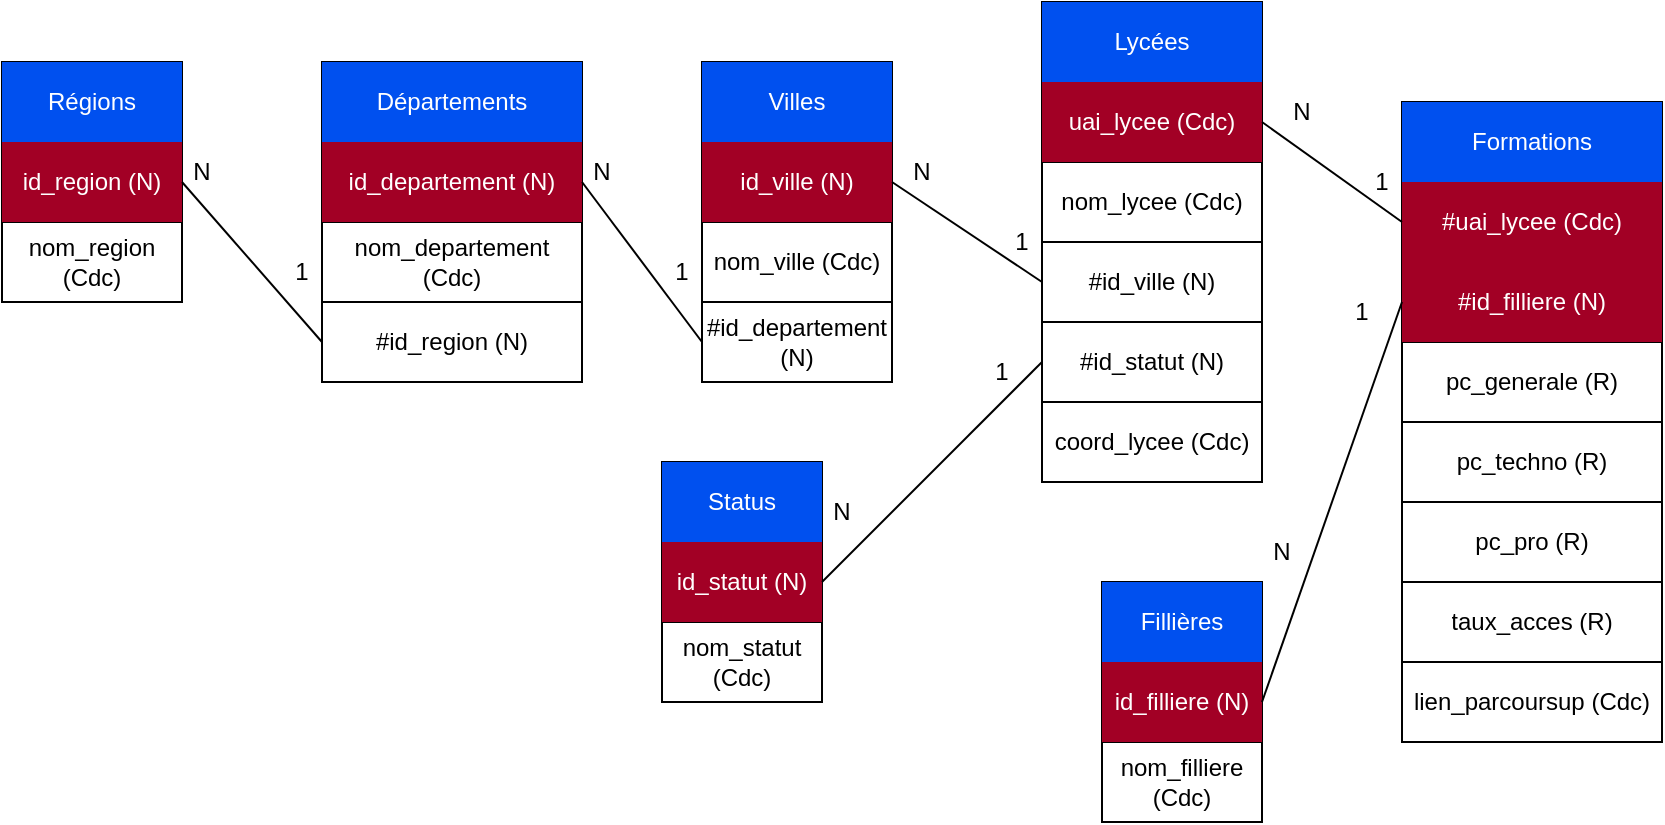 <mxfile>
    <diagram id="EVGLrl1QzusK8HvrGbYq" name="Page-1">
        <mxGraphModel dx="1645" dy="371" grid="1" gridSize="10" guides="1" tooltips="1" connect="1" arrows="1" fold="1" page="1" pageScale="1" pageWidth="850" pageHeight="1100" math="0" shadow="0">
            <root>
                <mxCell id="0"/>
                <mxCell id="1" parent="0"/>
                <mxCell id="2" value="" style="shape=table;startSize=0;container=1;collapsible=0;childLayout=tableLayout;" parent="1" vertex="1">
                    <mxGeometry x="-20" y="160" width="90" height="120" as="geometry"/>
                </mxCell>
                <mxCell id="3" value="" style="shape=tableRow;horizontal=0;startSize=0;swimlaneHead=0;swimlaneBody=0;top=0;left=0;bottom=0;right=0;collapsible=0;dropTarget=0;fillColor=none;points=[[0,0.5],[1,0.5]];portConstraint=eastwest;" parent="2" vertex="1">
                    <mxGeometry width="90" height="40" as="geometry"/>
                </mxCell>
                <mxCell id="4" value="Régions" style="shape=partialRectangle;html=1;whiteSpace=wrap;connectable=0;overflow=hidden;fillColor=#0050ef;top=0;left=0;bottom=0;right=0;pointerEvents=1;fontColor=#ffffff;strokeColor=#001DBC;" parent="3" vertex="1">
                    <mxGeometry width="90" height="40" as="geometry">
                        <mxRectangle width="90" height="40" as="alternateBounds"/>
                    </mxGeometry>
                </mxCell>
                <mxCell id="5" value="" style="shape=tableRow;horizontal=0;startSize=0;swimlaneHead=0;swimlaneBody=0;top=0;left=0;bottom=0;right=0;collapsible=0;dropTarget=0;fillColor=none;points=[[0,0.5],[1,0.5]];portConstraint=eastwest;" parent="2" vertex="1">
                    <mxGeometry y="40" width="90" height="40" as="geometry"/>
                </mxCell>
                <mxCell id="6" value="id_region (N)" style="shape=partialRectangle;html=1;whiteSpace=wrap;connectable=0;overflow=hidden;fillColor=#a20025;top=0;left=0;bottom=0;right=0;pointerEvents=1;fontColor=#ffffff;strokeColor=#6F0000;" parent="5" vertex="1">
                    <mxGeometry width="90" height="40" as="geometry">
                        <mxRectangle width="90" height="40" as="alternateBounds"/>
                    </mxGeometry>
                </mxCell>
                <mxCell id="7" value="" style="shape=tableRow;horizontal=0;startSize=0;swimlaneHead=0;swimlaneBody=0;top=0;left=0;bottom=0;right=0;collapsible=0;dropTarget=0;fillColor=none;points=[[0,0.5],[1,0.5]];portConstraint=eastwest;" parent="2" vertex="1">
                    <mxGeometry y="80" width="90" height="40" as="geometry"/>
                </mxCell>
                <mxCell id="8" value="nom_region (Cdc)" style="shape=partialRectangle;html=1;whiteSpace=wrap;connectable=0;overflow=hidden;fillColor=none;top=0;left=0;bottom=0;right=0;pointerEvents=1;" parent="7" vertex="1">
                    <mxGeometry width="90" height="40" as="geometry">
                        <mxRectangle width="90" height="40" as="alternateBounds"/>
                    </mxGeometry>
                </mxCell>
                <mxCell id="11" value="" style="shape=table;startSize=0;container=1;collapsible=0;childLayout=tableLayout;" parent="1" vertex="1">
                    <mxGeometry x="140" y="160" width="130" height="160" as="geometry"/>
                </mxCell>
                <mxCell id="12" value="" style="shape=tableRow;horizontal=0;startSize=0;swimlaneHead=0;swimlaneBody=0;top=0;left=0;bottom=0;right=0;collapsible=0;dropTarget=0;fillColor=none;points=[[0,0.5],[1,0.5]];portConstraint=eastwest;" parent="11" vertex="1">
                    <mxGeometry width="130" height="40" as="geometry"/>
                </mxCell>
                <mxCell id="13" value="Départements" style="shape=partialRectangle;html=1;whiteSpace=wrap;connectable=0;overflow=hidden;fillColor=#0050ef;top=0;left=0;bottom=0;right=0;pointerEvents=1;fontColor=#ffffff;strokeColor=#001DBC;" parent="12" vertex="1">
                    <mxGeometry width="130" height="40" as="geometry">
                        <mxRectangle width="130" height="40" as="alternateBounds"/>
                    </mxGeometry>
                </mxCell>
                <mxCell id="14" value="" style="shape=tableRow;horizontal=0;startSize=0;swimlaneHead=0;swimlaneBody=0;top=0;left=0;bottom=0;right=0;collapsible=0;dropTarget=0;fillColor=none;points=[[0,0.5],[1,0.5]];portConstraint=eastwest;" parent="11" vertex="1">
                    <mxGeometry y="40" width="130" height="40" as="geometry"/>
                </mxCell>
                <mxCell id="15" value="id_departement (N)" style="shape=partialRectangle;html=1;whiteSpace=wrap;connectable=0;overflow=hidden;fillColor=#a20025;top=0;left=0;bottom=0;right=0;pointerEvents=1;fontColor=#ffffff;strokeColor=#6F0000;" parent="14" vertex="1">
                    <mxGeometry width="130" height="40" as="geometry">
                        <mxRectangle width="130" height="40" as="alternateBounds"/>
                    </mxGeometry>
                </mxCell>
                <mxCell id="16" value="" style="shape=tableRow;horizontal=0;startSize=0;swimlaneHead=0;swimlaneBody=0;top=0;left=0;bottom=0;right=0;collapsible=0;dropTarget=0;fillColor=none;points=[[0,0.5],[1,0.5]];portConstraint=eastwest;" parent="11" vertex="1">
                    <mxGeometry y="80" width="130" height="40" as="geometry"/>
                </mxCell>
                <mxCell id="17" value="nom_departement (Cdc)" style="shape=partialRectangle;html=1;whiteSpace=wrap;connectable=0;overflow=hidden;fillColor=none;top=0;left=0;bottom=0;right=0;pointerEvents=1;" parent="16" vertex="1">
                    <mxGeometry width="130" height="40" as="geometry">
                        <mxRectangle width="130" height="40" as="alternateBounds"/>
                    </mxGeometry>
                </mxCell>
                <mxCell id="18" value="" style="shape=tableRow;horizontal=0;startSize=0;swimlaneHead=0;swimlaneBody=0;top=0;left=0;bottom=0;right=0;collapsible=0;dropTarget=0;fillColor=none;points=[[0,0.5],[1,0.5]];portConstraint=eastwest;" parent="11" vertex="1">
                    <mxGeometry y="120" width="130" height="40" as="geometry"/>
                </mxCell>
                <mxCell id="19" value="#id_region (N)" style="shape=partialRectangle;html=1;whiteSpace=wrap;connectable=0;overflow=hidden;fillColor=none;top=0;left=0;bottom=0;right=0;pointerEvents=1;" parent="18" vertex="1">
                    <mxGeometry width="130" height="40" as="geometry">
                        <mxRectangle width="130" height="40" as="alternateBounds"/>
                    </mxGeometry>
                </mxCell>
                <mxCell id="20" value="" style="shape=table;startSize=0;container=1;collapsible=0;childLayout=tableLayout;" parent="1" vertex="1">
                    <mxGeometry x="330" y="160" width="95" height="160" as="geometry"/>
                </mxCell>
                <mxCell id="21" value="" style="shape=tableRow;horizontal=0;startSize=0;swimlaneHead=0;swimlaneBody=0;top=0;left=0;bottom=0;right=0;collapsible=0;dropTarget=0;fillColor=none;points=[[0,0.5],[1,0.5]];portConstraint=eastwest;" parent="20" vertex="1">
                    <mxGeometry width="95" height="40" as="geometry"/>
                </mxCell>
                <mxCell id="22" value="Villes" style="shape=partialRectangle;html=1;whiteSpace=wrap;connectable=0;overflow=hidden;fillColor=#0050ef;top=0;left=0;bottom=0;right=0;pointerEvents=1;fontColor=#ffffff;strokeColor=#001DBC;" parent="21" vertex="1">
                    <mxGeometry width="95" height="40" as="geometry">
                        <mxRectangle width="95" height="40" as="alternateBounds"/>
                    </mxGeometry>
                </mxCell>
                <mxCell id="23" value="" style="shape=tableRow;horizontal=0;startSize=0;swimlaneHead=0;swimlaneBody=0;top=0;left=0;bottom=0;right=0;collapsible=0;dropTarget=0;fillColor=none;points=[[0,0.5],[1,0.5]];portConstraint=eastwest;" parent="20" vertex="1">
                    <mxGeometry y="40" width="95" height="40" as="geometry"/>
                </mxCell>
                <mxCell id="24" value="id_ville (N)" style="shape=partialRectangle;html=1;whiteSpace=wrap;connectable=0;overflow=hidden;fillColor=#a20025;top=0;left=0;bottom=0;right=0;pointerEvents=1;fontColor=#ffffff;strokeColor=#6F0000;" parent="23" vertex="1">
                    <mxGeometry width="95" height="40" as="geometry">
                        <mxRectangle width="95" height="40" as="alternateBounds"/>
                    </mxGeometry>
                </mxCell>
                <mxCell id="25" value="" style="shape=tableRow;horizontal=0;startSize=0;swimlaneHead=0;swimlaneBody=0;top=0;left=0;bottom=0;right=0;collapsible=0;dropTarget=0;fillColor=none;points=[[0,0.5],[1,0.5]];portConstraint=eastwest;" parent="20" vertex="1">
                    <mxGeometry y="80" width="95" height="40" as="geometry"/>
                </mxCell>
                <mxCell id="26" value="nom_ville (Cdc)" style="shape=partialRectangle;html=1;whiteSpace=wrap;connectable=0;overflow=hidden;fillColor=none;top=0;left=0;bottom=0;right=0;pointerEvents=1;" parent="25" vertex="1">
                    <mxGeometry width="95" height="40" as="geometry">
                        <mxRectangle width="95" height="40" as="alternateBounds"/>
                    </mxGeometry>
                </mxCell>
                <mxCell id="27" value="" style="shape=tableRow;horizontal=0;startSize=0;swimlaneHead=0;swimlaneBody=0;top=0;left=0;bottom=0;right=0;collapsible=0;dropTarget=0;fillColor=none;points=[[0,0.5],[1,0.5]];portConstraint=eastwest;" parent="20" vertex="1">
                    <mxGeometry y="120" width="95" height="40" as="geometry"/>
                </mxCell>
                <mxCell id="28" value="#id_departement (N)" style="shape=partialRectangle;html=1;whiteSpace=wrap;connectable=0;overflow=hidden;fillColor=none;top=0;left=0;bottom=0;right=0;pointerEvents=1;" parent="27" vertex="1">
                    <mxGeometry width="95" height="40" as="geometry">
                        <mxRectangle width="95" height="40" as="alternateBounds"/>
                    </mxGeometry>
                </mxCell>
                <mxCell id="29" value="" style="shape=table;startSize=0;container=1;collapsible=0;childLayout=tableLayout;" parent="1" vertex="1">
                    <mxGeometry x="500" y="130" width="110" height="240" as="geometry"/>
                </mxCell>
                <mxCell id="30" value="" style="shape=tableRow;horizontal=0;startSize=0;swimlaneHead=0;swimlaneBody=0;top=0;left=0;bottom=0;right=0;collapsible=0;dropTarget=0;fillColor=none;points=[[0,0.5],[1,0.5]];portConstraint=eastwest;" parent="29" vertex="1">
                    <mxGeometry width="110" height="40" as="geometry"/>
                </mxCell>
                <mxCell id="31" value="Lycées" style="shape=partialRectangle;html=1;whiteSpace=wrap;connectable=0;overflow=hidden;fillColor=#0050ef;top=0;left=0;bottom=0;right=0;pointerEvents=1;fontColor=#ffffff;strokeColor=#001DBC;" parent="30" vertex="1">
                    <mxGeometry width="110" height="40" as="geometry">
                        <mxRectangle width="110" height="40" as="alternateBounds"/>
                    </mxGeometry>
                </mxCell>
                <mxCell id="32" value="" style="shape=tableRow;horizontal=0;startSize=0;swimlaneHead=0;swimlaneBody=0;top=0;left=0;bottom=0;right=0;collapsible=0;dropTarget=0;fillColor=none;points=[[0,0.5],[1,0.5]];portConstraint=eastwest;" parent="29" vertex="1">
                    <mxGeometry y="40" width="110" height="40" as="geometry"/>
                </mxCell>
                <mxCell id="33" value="uai_lycee (Cdc)" style="shape=partialRectangle;html=1;whiteSpace=wrap;connectable=0;overflow=hidden;fillColor=#a20025;top=0;left=0;bottom=0;right=0;pointerEvents=1;fontColor=#ffffff;strokeColor=#6F0000;" parent="32" vertex="1">
                    <mxGeometry width="110" height="40" as="geometry">
                        <mxRectangle width="110" height="40" as="alternateBounds"/>
                    </mxGeometry>
                </mxCell>
                <mxCell id="34" value="" style="shape=tableRow;horizontal=0;startSize=0;swimlaneHead=0;swimlaneBody=0;top=0;left=0;bottom=0;right=0;collapsible=0;dropTarget=0;fillColor=none;points=[[0,0.5],[1,0.5]];portConstraint=eastwest;" parent="29" vertex="1">
                    <mxGeometry y="80" width="110" height="40" as="geometry"/>
                </mxCell>
                <mxCell id="35" value="nom_lycee (Cdc)" style="shape=partialRectangle;html=1;whiteSpace=wrap;connectable=0;overflow=hidden;fillColor=none;top=0;left=0;bottom=0;right=0;pointerEvents=1;" parent="34" vertex="1">
                    <mxGeometry width="110" height="40" as="geometry">
                        <mxRectangle width="110" height="40" as="alternateBounds"/>
                    </mxGeometry>
                </mxCell>
                <mxCell id="36" value="" style="shape=tableRow;horizontal=0;startSize=0;swimlaneHead=0;swimlaneBody=0;top=0;left=0;bottom=0;right=0;collapsible=0;dropTarget=0;fillColor=none;points=[[0,0.5],[1,0.5]];portConstraint=eastwest;" parent="29" vertex="1">
                    <mxGeometry y="120" width="110" height="40" as="geometry"/>
                </mxCell>
                <mxCell id="37" value="#id_ville (N)" style="shape=partialRectangle;html=1;whiteSpace=wrap;connectable=0;overflow=hidden;fillColor=none;top=0;left=0;bottom=0;right=0;pointerEvents=1;" parent="36" vertex="1">
                    <mxGeometry width="110" height="40" as="geometry">
                        <mxRectangle width="110" height="40" as="alternateBounds"/>
                    </mxGeometry>
                </mxCell>
                <mxCell id="72" style="shape=tableRow;horizontal=0;startSize=0;swimlaneHead=0;swimlaneBody=0;top=0;left=0;bottom=0;right=0;collapsible=0;dropTarget=0;fillColor=none;points=[[0,0.5],[1,0.5]];portConstraint=eastwest;" parent="29" vertex="1">
                    <mxGeometry y="160" width="110" height="40" as="geometry"/>
                </mxCell>
                <mxCell id="73" value="#id_statut (N)" style="shape=partialRectangle;html=1;whiteSpace=wrap;connectable=0;overflow=hidden;fillColor=none;top=0;left=0;bottom=0;right=0;pointerEvents=1;" parent="72" vertex="1">
                    <mxGeometry width="110" height="40" as="geometry">
                        <mxRectangle width="110" height="40" as="alternateBounds"/>
                    </mxGeometry>
                </mxCell>
                <mxCell id="79" style="shape=tableRow;horizontal=0;startSize=0;swimlaneHead=0;swimlaneBody=0;top=0;left=0;bottom=0;right=0;collapsible=0;dropTarget=0;fillColor=none;points=[[0,0.5],[1,0.5]];portConstraint=eastwest;" parent="29" vertex="1">
                    <mxGeometry y="200" width="110" height="40" as="geometry"/>
                </mxCell>
                <mxCell id="80" value="coord_lycee (Cdc)" style="shape=partialRectangle;html=1;whiteSpace=wrap;connectable=0;overflow=hidden;fillColor=none;top=0;left=0;bottom=0;right=0;pointerEvents=1;" parent="79" vertex="1">
                    <mxGeometry width="110" height="40" as="geometry">
                        <mxRectangle width="110" height="40" as="alternateBounds"/>
                    </mxGeometry>
                </mxCell>
                <mxCell id="38" value="" style="shape=table;startSize=0;container=1;collapsible=0;childLayout=tableLayout;" parent="1" vertex="1">
                    <mxGeometry x="680" y="180" width="130" height="320" as="geometry"/>
                </mxCell>
                <mxCell id="41" value="" style="shape=tableRow;horizontal=0;startSize=0;swimlaneHead=0;swimlaneBody=0;top=0;left=0;bottom=0;right=0;collapsible=0;dropTarget=0;fillColor=none;points=[[0,0.5],[1,0.5]];portConstraint=eastwest;" parent="38" vertex="1">
                    <mxGeometry width="130" height="40" as="geometry"/>
                </mxCell>
                <mxCell id="42" value="Formations" style="shape=partialRectangle;html=1;whiteSpace=wrap;connectable=0;overflow=hidden;fillColor=#0050ef;top=0;left=0;bottom=0;right=0;pointerEvents=1;fontColor=#ffffff;strokeColor=#001DBC;" parent="41" vertex="1">
                    <mxGeometry width="130" height="40" as="geometry">
                        <mxRectangle width="130" height="40" as="alternateBounds"/>
                    </mxGeometry>
                </mxCell>
                <mxCell id="43" value="" style="shape=tableRow;horizontal=0;startSize=0;swimlaneHead=0;swimlaneBody=0;top=0;left=0;bottom=0;right=0;collapsible=0;dropTarget=0;fillColor=none;points=[[0,0.5],[1,0.5]];portConstraint=eastwest;" parent="38" vertex="1">
                    <mxGeometry y="40" width="130" height="40" as="geometry"/>
                </mxCell>
                <mxCell id="44" value="#uai_lycee (Cdc)" style="shape=partialRectangle;html=1;whiteSpace=wrap;connectable=0;overflow=hidden;fillColor=#a20025;top=0;left=0;bottom=0;right=0;pointerEvents=1;fontColor=#ffffff;strokeColor=#6F0000;" parent="43" vertex="1">
                    <mxGeometry width="130" height="40" as="geometry">
                        <mxRectangle width="130" height="40" as="alternateBounds"/>
                    </mxGeometry>
                </mxCell>
                <mxCell id="39" value="" style="shape=tableRow;horizontal=0;startSize=0;swimlaneHead=0;swimlaneBody=0;top=0;left=0;bottom=0;right=0;collapsible=0;dropTarget=0;fillColor=none;points=[[0,0.5],[1,0.5]];portConstraint=eastwest;" parent="38" vertex="1">
                    <mxGeometry y="80" width="130" height="40" as="geometry"/>
                </mxCell>
                <mxCell id="40" value="#id_filliere (N)" style="shape=partialRectangle;html=1;whiteSpace=wrap;connectable=0;overflow=hidden;fillColor=#a20025;top=0;left=0;bottom=0;right=0;pointerEvents=1;fontColor=#ffffff;strokeColor=#6F0000;" parent="39" vertex="1">
                    <mxGeometry width="130" height="40" as="geometry">
                        <mxRectangle width="130" height="40" as="alternateBounds"/>
                    </mxGeometry>
                </mxCell>
                <mxCell id="64" style="shape=tableRow;horizontal=0;startSize=0;swimlaneHead=0;swimlaneBody=0;top=0;left=0;bottom=0;right=0;collapsible=0;dropTarget=0;fillColor=none;points=[[0,0.5],[1,0.5]];portConstraint=eastwest;" parent="38" vertex="1">
                    <mxGeometry y="120" width="130" height="40" as="geometry"/>
                </mxCell>
                <mxCell id="65" value="pc_generale (R)" style="shape=partialRectangle;html=1;whiteSpace=wrap;connectable=0;overflow=hidden;fillColor=none;top=0;left=0;bottom=0;right=0;pointerEvents=1;" parent="64" vertex="1">
                    <mxGeometry width="130" height="40" as="geometry">
                        <mxRectangle width="130" height="40" as="alternateBounds"/>
                    </mxGeometry>
                </mxCell>
                <mxCell id="70" style="shape=tableRow;horizontal=0;startSize=0;swimlaneHead=0;swimlaneBody=0;top=0;left=0;bottom=0;right=0;collapsible=0;dropTarget=0;fillColor=none;points=[[0,0.5],[1,0.5]];portConstraint=eastwest;" parent="38" vertex="1">
                    <mxGeometry y="160" width="130" height="40" as="geometry"/>
                </mxCell>
                <mxCell id="71" value="pc_techno (R)" style="shape=partialRectangle;html=1;whiteSpace=wrap;connectable=0;overflow=hidden;fillColor=none;top=0;left=0;bottom=0;right=0;pointerEvents=1;" parent="70" vertex="1">
                    <mxGeometry width="130" height="40" as="geometry">
                        <mxRectangle width="130" height="40" as="alternateBounds"/>
                    </mxGeometry>
                </mxCell>
                <mxCell id="68" style="shape=tableRow;horizontal=0;startSize=0;swimlaneHead=0;swimlaneBody=0;top=0;left=0;bottom=0;right=0;collapsible=0;dropTarget=0;fillColor=none;points=[[0,0.5],[1,0.5]];portConstraint=eastwest;" parent="38" vertex="1">
                    <mxGeometry y="200" width="130" height="40" as="geometry"/>
                </mxCell>
                <mxCell id="69" value="pc_pro (R)" style="shape=partialRectangle;html=1;whiteSpace=wrap;connectable=0;overflow=hidden;fillColor=none;top=0;left=0;bottom=0;right=0;pointerEvents=1;" parent="68" vertex="1">
                    <mxGeometry width="130" height="40" as="geometry">
                        <mxRectangle width="130" height="40" as="alternateBounds"/>
                    </mxGeometry>
                </mxCell>
                <mxCell id="66" style="shape=tableRow;horizontal=0;startSize=0;swimlaneHead=0;swimlaneBody=0;top=0;left=0;bottom=0;right=0;collapsible=0;dropTarget=0;fillColor=none;points=[[0,0.5],[1,0.5]];portConstraint=eastwest;" parent="38" vertex="1">
                    <mxGeometry y="240" width="130" height="40" as="geometry"/>
                </mxCell>
                <mxCell id="67" value="taux_acces (R)" style="shape=partialRectangle;html=1;whiteSpace=wrap;connectable=0;overflow=hidden;fillColor=none;top=0;left=0;bottom=0;right=0;pointerEvents=1;" parent="66" vertex="1">
                    <mxGeometry width="130" height="40" as="geometry">
                        <mxRectangle width="130" height="40" as="alternateBounds"/>
                    </mxGeometry>
                </mxCell>
                <mxCell id="77" style="shape=tableRow;horizontal=0;startSize=0;swimlaneHead=0;swimlaneBody=0;top=0;left=0;bottom=0;right=0;collapsible=0;dropTarget=0;fillColor=none;points=[[0,0.5],[1,0.5]];portConstraint=eastwest;" parent="38" vertex="1">
                    <mxGeometry y="280" width="130" height="40" as="geometry"/>
                </mxCell>
                <mxCell id="78" value="lien_parcoursup (Cdc)" style="shape=partialRectangle;html=1;whiteSpace=wrap;connectable=0;overflow=hidden;fillColor=none;top=0;left=0;bottom=0;right=0;pointerEvents=1;" parent="77" vertex="1">
                    <mxGeometry width="130" height="40" as="geometry">
                        <mxRectangle width="130" height="40" as="alternateBounds"/>
                    </mxGeometry>
                </mxCell>
                <mxCell id="45" value="" style="shape=table;startSize=0;container=1;collapsible=0;childLayout=tableLayout;" parent="1" vertex="1">
                    <mxGeometry x="530" y="420" width="80" height="120" as="geometry"/>
                </mxCell>
                <mxCell id="46" value="" style="shape=tableRow;horizontal=0;startSize=0;swimlaneHead=0;swimlaneBody=0;top=0;left=0;bottom=0;right=0;collapsible=0;dropTarget=0;fillColor=none;points=[[0,0.5],[1,0.5]];portConstraint=eastwest;" parent="45" vertex="1">
                    <mxGeometry width="80" height="40" as="geometry"/>
                </mxCell>
                <mxCell id="47" value="Fillières" style="shape=partialRectangle;html=1;whiteSpace=wrap;connectable=0;overflow=hidden;fillColor=#0050ef;top=0;left=0;bottom=0;right=0;pointerEvents=1;fontColor=#ffffff;strokeColor=#001DBC;" parent="46" vertex="1">
                    <mxGeometry width="80" height="40" as="geometry">
                        <mxRectangle width="80" height="40" as="alternateBounds"/>
                    </mxGeometry>
                </mxCell>
                <mxCell id="48" value="" style="shape=tableRow;horizontal=0;startSize=0;swimlaneHead=0;swimlaneBody=0;top=0;left=0;bottom=0;right=0;collapsible=0;dropTarget=0;fillColor=#a20025;points=[[0,0.5],[1,0.5]];portConstraint=eastwest;fontColor=#ffffff;strokeColor=#6F0000;" parent="45" vertex="1">
                    <mxGeometry y="40" width="80" height="40" as="geometry"/>
                </mxCell>
                <mxCell id="49" value="id_filliere (N)" style="shape=partialRectangle;html=1;whiteSpace=wrap;connectable=0;overflow=hidden;fillColor=none;top=0;left=0;bottom=0;right=0;pointerEvents=1;fontColor=#ffffff;strokeColor=#6F0000;" parent="48" vertex="1">
                    <mxGeometry width="80" height="40" as="geometry">
                        <mxRectangle width="80" height="40" as="alternateBounds"/>
                    </mxGeometry>
                </mxCell>
                <mxCell id="50" value="" style="shape=tableRow;horizontal=0;startSize=0;swimlaneHead=0;swimlaneBody=0;top=0;left=0;bottom=0;right=0;collapsible=0;dropTarget=0;fillColor=none;points=[[0,0.5],[1,0.5]];portConstraint=eastwest;" parent="45" vertex="1">
                    <mxGeometry y="80" width="80" height="40" as="geometry"/>
                </mxCell>
                <mxCell id="51" value="nom_filliere (Cdc)" style="shape=partialRectangle;html=1;whiteSpace=wrap;connectable=0;overflow=hidden;fillColor=none;top=0;left=0;bottom=0;right=0;pointerEvents=1;" parent="50" vertex="1">
                    <mxGeometry width="80" height="40" as="geometry">
                        <mxRectangle width="80" height="40" as="alternateBounds"/>
                    </mxGeometry>
                </mxCell>
                <mxCell id="52" value="" style="shape=table;startSize=0;container=1;collapsible=0;childLayout=tableLayout;" parent="1" vertex="1">
                    <mxGeometry x="310" y="360" width="80" height="120" as="geometry"/>
                </mxCell>
                <mxCell id="53" value="" style="shape=tableRow;horizontal=0;startSize=0;swimlaneHead=0;swimlaneBody=0;top=0;left=0;bottom=0;right=0;collapsible=0;dropTarget=0;fillColor=none;points=[[0,0.5],[1,0.5]];portConstraint=eastwest;" parent="52" vertex="1">
                    <mxGeometry width="80" height="40" as="geometry"/>
                </mxCell>
                <mxCell id="54" value="Status" style="shape=partialRectangle;html=1;whiteSpace=wrap;connectable=0;overflow=hidden;fillColor=#0050ef;top=0;left=0;bottom=0;right=0;pointerEvents=1;fontColor=#ffffff;strokeColor=#001DBC;" parent="53" vertex="1">
                    <mxGeometry width="80" height="40" as="geometry">
                        <mxRectangle width="80" height="40" as="alternateBounds"/>
                    </mxGeometry>
                </mxCell>
                <mxCell id="55" value="" style="shape=tableRow;horizontal=0;startSize=0;swimlaneHead=0;swimlaneBody=0;top=0;left=0;bottom=0;right=0;collapsible=0;dropTarget=0;fillColor=none;points=[[0,0.5],[1,0.5]];portConstraint=eastwest;" parent="52" vertex="1">
                    <mxGeometry y="40" width="80" height="40" as="geometry"/>
                </mxCell>
                <mxCell id="56" value="id_statut (N)" style="shape=partialRectangle;html=1;whiteSpace=wrap;connectable=0;overflow=hidden;fillColor=#a20025;top=0;left=0;bottom=0;right=0;pointerEvents=1;fontColor=#ffffff;strokeColor=#6F0000;" parent="55" vertex="1">
                    <mxGeometry width="80" height="40" as="geometry">
                        <mxRectangle width="80" height="40" as="alternateBounds"/>
                    </mxGeometry>
                </mxCell>
                <mxCell id="57" value="" style="shape=tableRow;horizontal=0;startSize=0;swimlaneHead=0;swimlaneBody=0;top=0;left=0;bottom=0;right=0;collapsible=0;dropTarget=0;fillColor=none;points=[[0,0.5],[1,0.5]];portConstraint=eastwest;" parent="52" vertex="1">
                    <mxGeometry y="80" width="80" height="40" as="geometry"/>
                </mxCell>
                <mxCell id="58" value="nom_statut (Cdc)" style="shape=partialRectangle;html=1;whiteSpace=wrap;connectable=0;overflow=hidden;fillColor=none;top=0;left=0;bottom=0;right=0;pointerEvents=1;" parent="57" vertex="1">
                    <mxGeometry width="80" height="40" as="geometry">
                        <mxRectangle width="80" height="40" as="alternateBounds"/>
                    </mxGeometry>
                </mxCell>
                <mxCell id="59" style="edgeStyle=none;html=1;exitX=1;exitY=0.5;exitDx=0;exitDy=0;entryX=0;entryY=0.5;entryDx=0;entryDy=0;endArrow=none;endFill=0;" parent="1" source="5" target="18" edge="1">
                    <mxGeometry relative="1" as="geometry"/>
                </mxCell>
                <mxCell id="60" style="edgeStyle=none;html=1;exitX=1;exitY=0.5;exitDx=0;exitDy=0;entryX=0;entryY=0.5;entryDx=0;entryDy=0;endArrow=none;endFill=0;" parent="1" source="14" target="27" edge="1">
                    <mxGeometry relative="1" as="geometry"/>
                </mxCell>
                <mxCell id="61" style="edgeStyle=none;html=1;exitX=1;exitY=0.5;exitDx=0;exitDy=0;entryX=0;entryY=0.5;entryDx=0;entryDy=0;endArrow=none;endFill=0;" parent="1" source="23" target="36" edge="1">
                    <mxGeometry relative="1" as="geometry"/>
                </mxCell>
                <mxCell id="74" style="edgeStyle=none;html=1;exitX=0;exitY=0.5;exitDx=0;exitDy=0;entryX=1;entryY=0.5;entryDx=0;entryDy=0;endArrow=none;endFill=0;" parent="1" source="72" target="55" edge="1">
                    <mxGeometry relative="1" as="geometry"/>
                </mxCell>
                <mxCell id="75" style="edgeStyle=none;html=1;exitX=1;exitY=0.5;exitDx=0;exitDy=0;entryX=0;entryY=0.5;entryDx=0;entryDy=0;endArrow=none;endFill=0;" parent="1" source="48" target="39" edge="1">
                    <mxGeometry relative="1" as="geometry"/>
                </mxCell>
                <mxCell id="76" style="edgeStyle=none;html=1;exitX=1;exitY=0.5;exitDx=0;exitDy=0;entryX=0;entryY=0.5;entryDx=0;entryDy=0;endArrow=none;endFill=0;" parent="1" source="32" target="43" edge="1">
                    <mxGeometry relative="1" as="geometry"/>
                </mxCell>
                <mxCell id="81" value="N" style="text;html=1;strokeColor=none;fillColor=none;align=center;verticalAlign=middle;whiteSpace=wrap;rounded=0;" parent="1" vertex="1">
                    <mxGeometry x="50" y="200" width="60" height="30" as="geometry"/>
                </mxCell>
                <mxCell id="82" value="1" style="text;html=1;strokeColor=none;fillColor=none;align=center;verticalAlign=middle;whiteSpace=wrap;rounded=0;" parent="1" vertex="1">
                    <mxGeometry x="100" y="250" width="60" height="30" as="geometry"/>
                </mxCell>
                <mxCell id="83" value="N" style="text;html=1;strokeColor=none;fillColor=none;align=center;verticalAlign=middle;whiteSpace=wrap;rounded=0;" parent="1" vertex="1">
                    <mxGeometry x="250" y="200" width="60" height="30" as="geometry"/>
                </mxCell>
                <mxCell id="84" value="1" style="text;html=1;strokeColor=none;fillColor=none;align=center;verticalAlign=middle;whiteSpace=wrap;rounded=0;" parent="1" vertex="1">
                    <mxGeometry x="290" y="250" width="60" height="30" as="geometry"/>
                </mxCell>
                <mxCell id="85" value="N" style="text;html=1;strokeColor=none;fillColor=none;align=center;verticalAlign=middle;whiteSpace=wrap;rounded=0;" parent="1" vertex="1">
                    <mxGeometry x="410" y="200" width="60" height="30" as="geometry"/>
                </mxCell>
                <mxCell id="86" value="1" style="text;html=1;strokeColor=none;fillColor=none;align=center;verticalAlign=middle;whiteSpace=wrap;rounded=0;" parent="1" vertex="1">
                    <mxGeometry x="460" y="235" width="60" height="30" as="geometry"/>
                </mxCell>
                <mxCell id="87" value="N" style="text;html=1;strokeColor=none;fillColor=none;align=center;verticalAlign=middle;whiteSpace=wrap;rounded=0;" parent="1" vertex="1">
                    <mxGeometry x="370" y="370" width="60" height="30" as="geometry"/>
                </mxCell>
                <mxCell id="89" value="1" style="text;html=1;strokeColor=none;fillColor=none;align=center;verticalAlign=middle;whiteSpace=wrap;rounded=0;" parent="1" vertex="1">
                    <mxGeometry x="450" y="300" width="60" height="30" as="geometry"/>
                </mxCell>
                <mxCell id="90" value="N" style="text;html=1;strokeColor=none;fillColor=none;align=center;verticalAlign=middle;whiteSpace=wrap;rounded=0;" parent="1" vertex="1">
                    <mxGeometry x="590" y="390" width="60" height="30" as="geometry"/>
                </mxCell>
                <mxCell id="91" value="1" style="text;html=1;strokeColor=none;fillColor=none;align=center;verticalAlign=middle;whiteSpace=wrap;rounded=0;" parent="1" vertex="1">
                    <mxGeometry x="630" y="270" width="60" height="30" as="geometry"/>
                </mxCell>
                <mxCell id="92" value="N" style="text;html=1;strokeColor=none;fillColor=none;align=center;verticalAlign=middle;whiteSpace=wrap;rounded=0;" parent="1" vertex="1">
                    <mxGeometry x="600" y="170" width="60" height="30" as="geometry"/>
                </mxCell>
                <mxCell id="93" value="1" style="text;html=1;strokeColor=none;fillColor=none;align=center;verticalAlign=middle;whiteSpace=wrap;rounded=0;" parent="1" vertex="1">
                    <mxGeometry x="640" y="205" width="60" height="30" as="geometry"/>
                </mxCell>
            </root>
        </mxGraphModel>
    </diagram>
</mxfile>